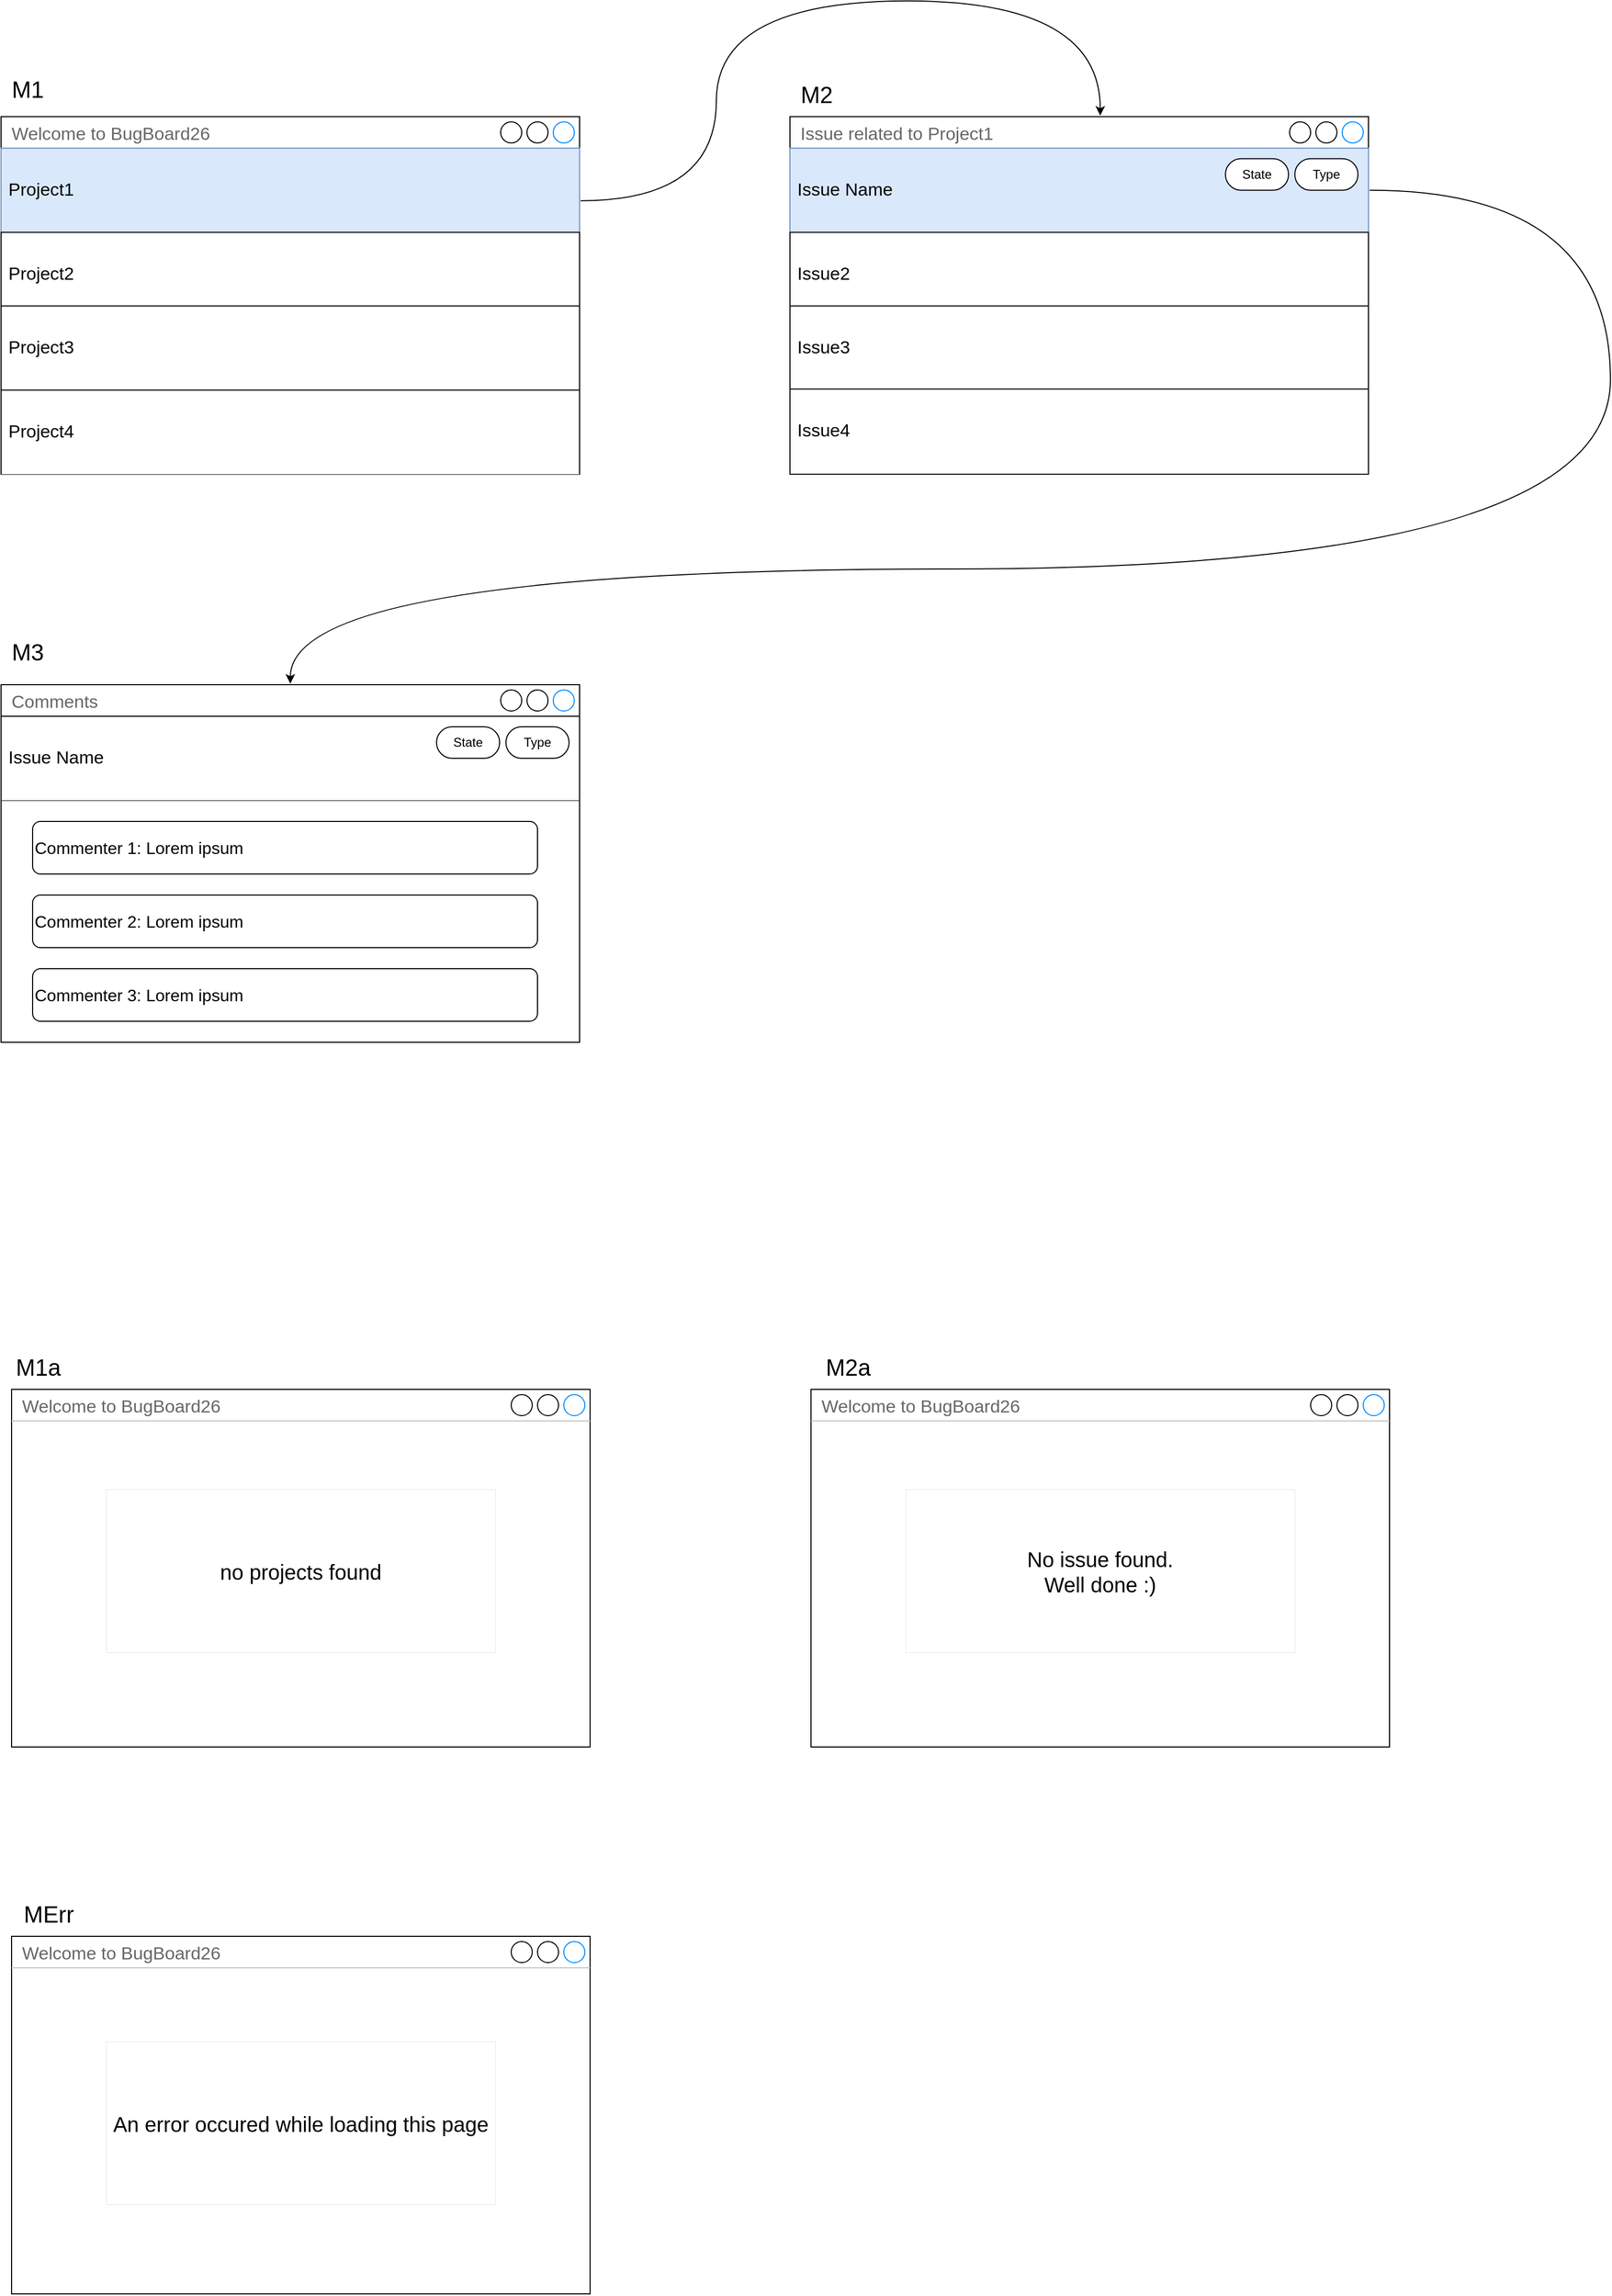 <mxfile version="27.0.2">
  <diagram id="C5RBs43oDa-KdzZeNtuy" name="Page-1">
    <mxGraphModel dx="3804" dy="1886" grid="1" gridSize="10" guides="1" tooltips="1" connect="1" arrows="1" fold="1" page="1" pageScale="1" pageWidth="827" pageHeight="1169" math="0" shadow="0">
      <root>
        <mxCell id="WIyWlLk6GJQsqaUBKTNV-0" />
        <mxCell id="WIyWlLk6GJQsqaUBKTNV-1" parent="WIyWlLk6GJQsqaUBKTNV-0" />
        <mxCell id="OrN-f8APHeGxMm3dr2gS-71" value="" style="group" parent="WIyWlLk6GJQsqaUBKTNV-1" vertex="1" connectable="0">
          <mxGeometry x="-780" y="189.89" width="550" height="340" as="geometry" />
        </mxCell>
        <mxCell id="OrN-f8APHeGxMm3dr2gS-32" value="Welcome to BugBoard26" style="strokeWidth=1;shadow=0;dashed=0;align=center;html=1;shape=mxgraph.mockup.containers.window;align=left;verticalAlign=top;spacingLeft=8;strokeColor2=#008cff;strokeColor3=#c4c4c4;fontColor=#666666;mainText=;fontSize=17;labelBackgroundColor=none;whiteSpace=wrap;perimeterSpacing=1;" parent="OrN-f8APHeGxMm3dr2gS-71" vertex="1">
          <mxGeometry width="550" height="340" as="geometry" />
        </mxCell>
        <mxCell id="OrN-f8APHeGxMm3dr2gS-36" value="Project1" style="strokeWidth=1;shadow=0;dashed=0;align=center;html=1;shape=mxgraph.mockup.forms.uRect;fontSize=17;align=left;spacingLeft=5;strokeColor=#6c8ebf;fillColor=#dae8fc;perimeterSpacing=1;" parent="OrN-f8APHeGxMm3dr2gS-71" vertex="1">
          <mxGeometry y="30" width="550" height="80" as="geometry" />
        </mxCell>
        <mxCell id="OrN-f8APHeGxMm3dr2gS-67" value="Project2" style="strokeWidth=1;shadow=0;dashed=0;align=center;html=1;shape=mxgraph.mockup.forms.uRect;fontSize=17;align=left;spacingLeft=5;perimeterSpacing=1;" parent="OrN-f8APHeGxMm3dr2gS-71" vertex="1">
          <mxGeometry y="110" width="550" height="80" as="geometry" />
        </mxCell>
        <mxCell id="OrN-f8APHeGxMm3dr2gS-68" value="Project3" style="strokeWidth=1;shadow=0;dashed=0;align=center;html=1;shape=mxgraph.mockup.forms.uRect;fontSize=17;align=left;spacingLeft=5;perimeterSpacing=1;" parent="OrN-f8APHeGxMm3dr2gS-71" vertex="1">
          <mxGeometry y="180" width="550" height="80" as="geometry" />
        </mxCell>
        <mxCell id="OrN-f8APHeGxMm3dr2gS-69" value="Project4" style="strokeWidth=1;shadow=0;dashed=0;align=center;html=1;shape=mxgraph.mockup.forms.uRect;fontSize=17;align=left;spacingLeft=5;perimeterSpacing=1;" parent="OrN-f8APHeGxMm3dr2gS-71" vertex="1">
          <mxGeometry y="260" width="550" height="80" as="geometry" />
        </mxCell>
        <mxCell id="OrN-f8APHeGxMm3dr2gS-72" value="" style="group" parent="WIyWlLk6GJQsqaUBKTNV-1" vertex="1" connectable="0">
          <mxGeometry x="-30" y="189.89" width="550" height="340" as="geometry" />
        </mxCell>
        <mxCell id="OrN-f8APHeGxMm3dr2gS-73" value="Issue related to Project1" style="strokeWidth=1;shadow=0;dashed=0;align=center;html=1;shape=mxgraph.mockup.containers.window;align=left;verticalAlign=top;spacingLeft=8;strokeColor2=#008cff;strokeColor3=#c4c4c4;fontColor=#666666;mainText=;fontSize=17;labelBackgroundColor=none;whiteSpace=wrap;perimeterSpacing=1;" parent="OrN-f8APHeGxMm3dr2gS-72" vertex="1">
          <mxGeometry width="550" height="340" as="geometry" />
        </mxCell>
        <mxCell id="OrN-f8APHeGxMm3dr2gS-80" value="Issue Name" style="strokeWidth=1;shadow=0;dashed=0;align=center;html=1;shape=mxgraph.mockup.forms.uRect;fontSize=17;align=left;spacingLeft=5;perimeterSpacing=1;fillColor=#dae8fc;strokeColor=#6c8ebf;" parent="OrN-f8APHeGxMm3dr2gS-72" vertex="1">
          <mxGeometry y="30" width="550" height="80" as="geometry" />
        </mxCell>
        <mxCell id="OrN-f8APHeGxMm3dr2gS-81" value="Issue2" style="strokeWidth=1;shadow=0;dashed=0;align=center;html=1;shape=mxgraph.mockup.forms.uRect;fontSize=17;align=left;spacingLeft=5;perimeterSpacing=1;" parent="OrN-f8APHeGxMm3dr2gS-72" vertex="1">
          <mxGeometry y="110" width="550" height="80" as="geometry" />
        </mxCell>
        <mxCell id="OrN-f8APHeGxMm3dr2gS-82" value="Issue3" style="strokeWidth=1;shadow=0;dashed=0;align=center;html=1;shape=mxgraph.mockup.forms.uRect;fontSize=17;align=left;spacingLeft=5;perimeterSpacing=1;" parent="OrN-f8APHeGxMm3dr2gS-72" vertex="1">
          <mxGeometry y="180" width="550" height="80" as="geometry" />
        </mxCell>
        <mxCell id="OrN-f8APHeGxMm3dr2gS-83" value="Issue4" style="strokeWidth=1;shadow=0;dashed=0;align=center;html=1;shape=mxgraph.mockup.forms.uRect;fontSize=17;align=left;spacingLeft=5;perimeterSpacing=1;" parent="OrN-f8APHeGxMm3dr2gS-72" vertex="1">
          <mxGeometry y="259" width="550" height="80" as="geometry" />
        </mxCell>
        <mxCell id="OrN-f8APHeGxMm3dr2gS-84" value="Type" style="rounded=1;whiteSpace=wrap;html=1;rotation=0;arcSize=50;" parent="OrN-f8APHeGxMm3dr2gS-72" vertex="1">
          <mxGeometry x="480" y="40" width="60" height="30" as="geometry" />
        </mxCell>
        <mxCell id="OrN-f8APHeGxMm3dr2gS-85" value="State" style="rounded=1;whiteSpace=wrap;html=1;rotation=0;arcSize=50;" parent="OrN-f8APHeGxMm3dr2gS-72" vertex="1">
          <mxGeometry x="414" y="40" width="60" height="30" as="geometry" />
        </mxCell>
        <mxCell id="OrN-f8APHeGxMm3dr2gS-78" style="edgeStyle=orthogonalEdgeStyle;rounded=0;orthogonalLoop=1;jettySize=auto;html=1;curved=1;" parent="WIyWlLk6GJQsqaUBKTNV-1" source="OrN-f8APHeGxMm3dr2gS-36" target="OrN-f8APHeGxMm3dr2gS-73" edge="1">
          <mxGeometry relative="1" as="geometry">
            <Array as="points">
              <mxPoint x="-100" y="269.89" />
              <mxPoint x="-100" y="79.89" />
              <mxPoint x="265" y="79.89" />
            </Array>
          </mxGeometry>
        </mxCell>
        <mxCell id="OrN-f8APHeGxMm3dr2gS-86" value="" style="group" parent="WIyWlLk6GJQsqaUBKTNV-1" vertex="1" connectable="0">
          <mxGeometry x="-780" y="730" width="550" height="340" as="geometry" />
        </mxCell>
        <mxCell id="OrN-f8APHeGxMm3dr2gS-87" value="Comments" style="strokeWidth=1;shadow=0;dashed=0;align=center;html=1;shape=mxgraph.mockup.containers.window;align=left;verticalAlign=top;spacingLeft=8;strokeColor2=#008cff;strokeColor3=#c4c4c4;fontColor=#666666;mainText=;fontSize=17;labelBackgroundColor=none;whiteSpace=wrap;perimeterSpacing=1;" parent="OrN-f8APHeGxMm3dr2gS-86" vertex="1">
          <mxGeometry width="550" height="340" as="geometry" />
        </mxCell>
        <mxCell id="OrN-f8APHeGxMm3dr2gS-97" value="&lt;div&gt;&lt;br&gt;&lt;/div&gt;" style="strokeWidth=1;shadow=0;dashed=0;align=center;html=1;shape=mxgraph.mockup.forms.uRect;fontSize=17;align=left;spacingLeft=5;perimeterSpacing=1;rotation=-180;" parent="OrN-f8APHeGxMm3dr2gS-86" vertex="1">
          <mxGeometry y="40" width="550" height="70" as="geometry" />
        </mxCell>
        <mxCell id="OrN-f8APHeGxMm3dr2gS-88" value="Issue Name" style="strokeWidth=1;shadow=0;dashed=0;align=center;html=1;shape=mxgraph.mockup.forms.uRect;fontSize=17;align=left;spacingLeft=5;perimeterSpacing=1;" parent="OrN-f8APHeGxMm3dr2gS-86" vertex="1">
          <mxGeometry y="30" width="550" height="80" as="geometry" />
        </mxCell>
        <mxCell id="OrN-f8APHeGxMm3dr2gS-92" value="Type" style="rounded=1;whiteSpace=wrap;html=1;rotation=0;arcSize=50;" parent="OrN-f8APHeGxMm3dr2gS-86" vertex="1">
          <mxGeometry x="480" y="40" width="60" height="30" as="geometry" />
        </mxCell>
        <mxCell id="OrN-f8APHeGxMm3dr2gS-93" value="State" style="rounded=1;whiteSpace=wrap;html=1;rotation=0;arcSize=50;" parent="OrN-f8APHeGxMm3dr2gS-86" vertex="1">
          <mxGeometry x="414" y="40" width="60" height="30" as="geometry" />
        </mxCell>
        <mxCell id="OrN-f8APHeGxMm3dr2gS-98" value="Commenter 1: Lorem ipsum" style="rounded=1;whiteSpace=wrap;html=1;align=left;fontSize=16;" parent="OrN-f8APHeGxMm3dr2gS-86" vertex="1">
          <mxGeometry x="30" y="130" width="480" height="50" as="geometry" />
        </mxCell>
        <mxCell id="OrN-f8APHeGxMm3dr2gS-99" value="Commenter 2: Lorem ipsum" style="rounded=1;whiteSpace=wrap;html=1;align=left;fontSize=16;" parent="OrN-f8APHeGxMm3dr2gS-86" vertex="1">
          <mxGeometry x="30" y="200" width="480" height="50" as="geometry" />
        </mxCell>
        <mxCell id="OrN-f8APHeGxMm3dr2gS-100" value="Commenter 3: Lorem ipsum" style="rounded=1;whiteSpace=wrap;html=1;align=left;fontSize=16;" parent="OrN-f8APHeGxMm3dr2gS-86" vertex="1">
          <mxGeometry x="30" y="270" width="480" height="50" as="geometry" />
        </mxCell>
        <mxCell id="OrN-f8APHeGxMm3dr2gS-94" style="edgeStyle=orthogonalEdgeStyle;rounded=0;orthogonalLoop=1;jettySize=auto;html=1;curved=1;" parent="WIyWlLk6GJQsqaUBKTNV-1" source="OrN-f8APHeGxMm3dr2gS-80" target="OrN-f8APHeGxMm3dr2gS-87" edge="1">
          <mxGeometry relative="1" as="geometry">
            <Array as="points">
              <mxPoint x="750" y="260" />
              <mxPoint x="750" y="620" />
              <mxPoint x="-505" y="620" />
            </Array>
          </mxGeometry>
        </mxCell>
        <mxCell id="OrN-f8APHeGxMm3dr2gS-101" value="&lt;font style=&quot;font-size: 22px;&quot;&gt;M1&lt;/font&gt;" style="text;html=1;align=center;verticalAlign=middle;resizable=0;points=[];autosize=1;strokeColor=none;fillColor=none;" parent="WIyWlLk6GJQsqaUBKTNV-1" vertex="1">
          <mxGeometry x="-780" y="144.89" width="50" height="40" as="geometry" />
        </mxCell>
        <mxCell id="a4UIG26PrnGcAoeEkXLb-0" value="&lt;font style=&quot;font-size: 22px;&quot;&gt;M2&lt;/font&gt;" style="text;html=1;align=center;verticalAlign=middle;resizable=0;points=[];autosize=1;strokeColor=none;fillColor=none;" parent="WIyWlLk6GJQsqaUBKTNV-1" vertex="1">
          <mxGeometry x="-30" y="149.89" width="50" height="40" as="geometry" />
        </mxCell>
        <mxCell id="a4UIG26PrnGcAoeEkXLb-1" value="&lt;font style=&quot;font-size: 22px;&quot;&gt;M3&lt;/font&gt;" style="text;html=1;align=center;verticalAlign=middle;resizable=0;points=[];autosize=1;strokeColor=none;fillColor=none;" parent="WIyWlLk6GJQsqaUBKTNV-1" vertex="1">
          <mxGeometry x="-780" y="680" width="50" height="40" as="geometry" />
        </mxCell>
        <mxCell id="qYXL9StWz_x0M2YtJyIX-0" value="" style="group;fontSize=26;" parent="WIyWlLk6GJQsqaUBKTNV-1" vertex="1" connectable="0">
          <mxGeometry x="-770" y="1400" width="550" height="340" as="geometry" />
        </mxCell>
        <mxCell id="qYXL9StWz_x0M2YtJyIX-1" value="Welcome to BugBoard26" style="strokeWidth=1;shadow=0;dashed=0;align=center;html=1;shape=mxgraph.mockup.containers.window;align=left;verticalAlign=top;spacingLeft=8;strokeColor2=#008cff;strokeColor3=#c4c4c4;fontColor=#666666;mainText=;fontSize=17;labelBackgroundColor=none;whiteSpace=wrap;perimeterSpacing=1;" parent="qYXL9StWz_x0M2YtJyIX-0" vertex="1">
          <mxGeometry width="550" height="340" as="geometry" />
        </mxCell>
        <mxCell id="qYXL9StWz_x0M2YtJyIX-6" value="no projects found" style="rounded=0;whiteSpace=wrap;html=1;fontSize=20;strokeWidth=0;" parent="qYXL9StWz_x0M2YtJyIX-0" vertex="1">
          <mxGeometry x="90" y="95" width="370" height="155" as="geometry" />
        </mxCell>
        <mxCell id="qYXL9StWz_x0M2YtJyIX-7" value="" style="group;fontSize=26;" parent="WIyWlLk6GJQsqaUBKTNV-1" vertex="1" connectable="0">
          <mxGeometry x="-10" y="1400" width="550" height="340" as="geometry" />
        </mxCell>
        <mxCell id="qYXL9StWz_x0M2YtJyIX-8" value="Welcome to BugBoard26" style="strokeWidth=1;shadow=0;dashed=0;align=center;html=1;shape=mxgraph.mockup.containers.window;align=left;verticalAlign=top;spacingLeft=8;strokeColor2=#008cff;strokeColor3=#c4c4c4;fontColor=#666666;mainText=;fontSize=17;labelBackgroundColor=none;whiteSpace=wrap;perimeterSpacing=1;" parent="qYXL9StWz_x0M2YtJyIX-7" vertex="1">
          <mxGeometry width="550" height="340" as="geometry" />
        </mxCell>
        <mxCell id="qYXL9StWz_x0M2YtJyIX-9" value="No issue found.&lt;br&gt;Well done :)" style="rounded=0;whiteSpace=wrap;html=1;fontSize=20;strokeWidth=0;" parent="qYXL9StWz_x0M2YtJyIX-7" vertex="1">
          <mxGeometry x="90" y="95" width="370" height="155" as="geometry" />
        </mxCell>
        <mxCell id="qYXL9StWz_x0M2YtJyIX-10" value="&lt;font style=&quot;font-size: 22px;&quot;&gt;M1a&lt;/font&gt;" style="text;html=1;align=center;verticalAlign=middle;resizable=0;points=[];autosize=1;strokeColor=none;fillColor=none;" parent="WIyWlLk6GJQsqaUBKTNV-1" vertex="1">
          <mxGeometry x="-780" y="1360" width="70" height="40" as="geometry" />
        </mxCell>
        <mxCell id="qYXL9StWz_x0M2YtJyIX-11" value="&lt;font style=&quot;font-size: 22px;&quot;&gt;M2a&lt;/font&gt;" style="text;html=1;align=center;verticalAlign=middle;resizable=0;points=[];autosize=1;strokeColor=none;fillColor=none;" parent="WIyWlLk6GJQsqaUBKTNV-1" vertex="1">
          <mxGeometry x="-10" y="1360" width="70" height="40" as="geometry" />
        </mxCell>
        <mxCell id="qYXL9StWz_x0M2YtJyIX-17" value="Welcome to BugBoard26" style="strokeWidth=1;shadow=0;dashed=0;align=center;html=1;shape=mxgraph.mockup.containers.window;align=left;verticalAlign=top;spacingLeft=8;strokeColor2=#008cff;strokeColor3=#c4c4c4;fontColor=#666666;mainText=;fontSize=17;labelBackgroundColor=none;whiteSpace=wrap;perimeterSpacing=1;" parent="WIyWlLk6GJQsqaUBKTNV-1" vertex="1">
          <mxGeometry x="-770" y="1920" width="550" height="340" as="geometry" />
        </mxCell>
        <mxCell id="qYXL9StWz_x0M2YtJyIX-19" value="&lt;font style=&quot;font-size: 22px;&quot;&gt;MErr&lt;/font&gt;" style="text;html=1;align=center;verticalAlign=middle;resizable=0;points=[];autosize=1;strokeColor=none;fillColor=none;" parent="WIyWlLk6GJQsqaUBKTNV-1" vertex="1">
          <mxGeometry x="-770" y="1880" width="70" height="40" as="geometry" />
        </mxCell>
        <mxCell id="qYXL9StWz_x0M2YtJyIX-20" value="An error occured while loading this page" style="rounded=0;whiteSpace=wrap;html=1;fontSize=20;strokeWidth=0;" parent="WIyWlLk6GJQsqaUBKTNV-1" vertex="1">
          <mxGeometry x="-680" y="2020" width="370" height="155" as="geometry" />
        </mxCell>
      </root>
    </mxGraphModel>
  </diagram>
</mxfile>
